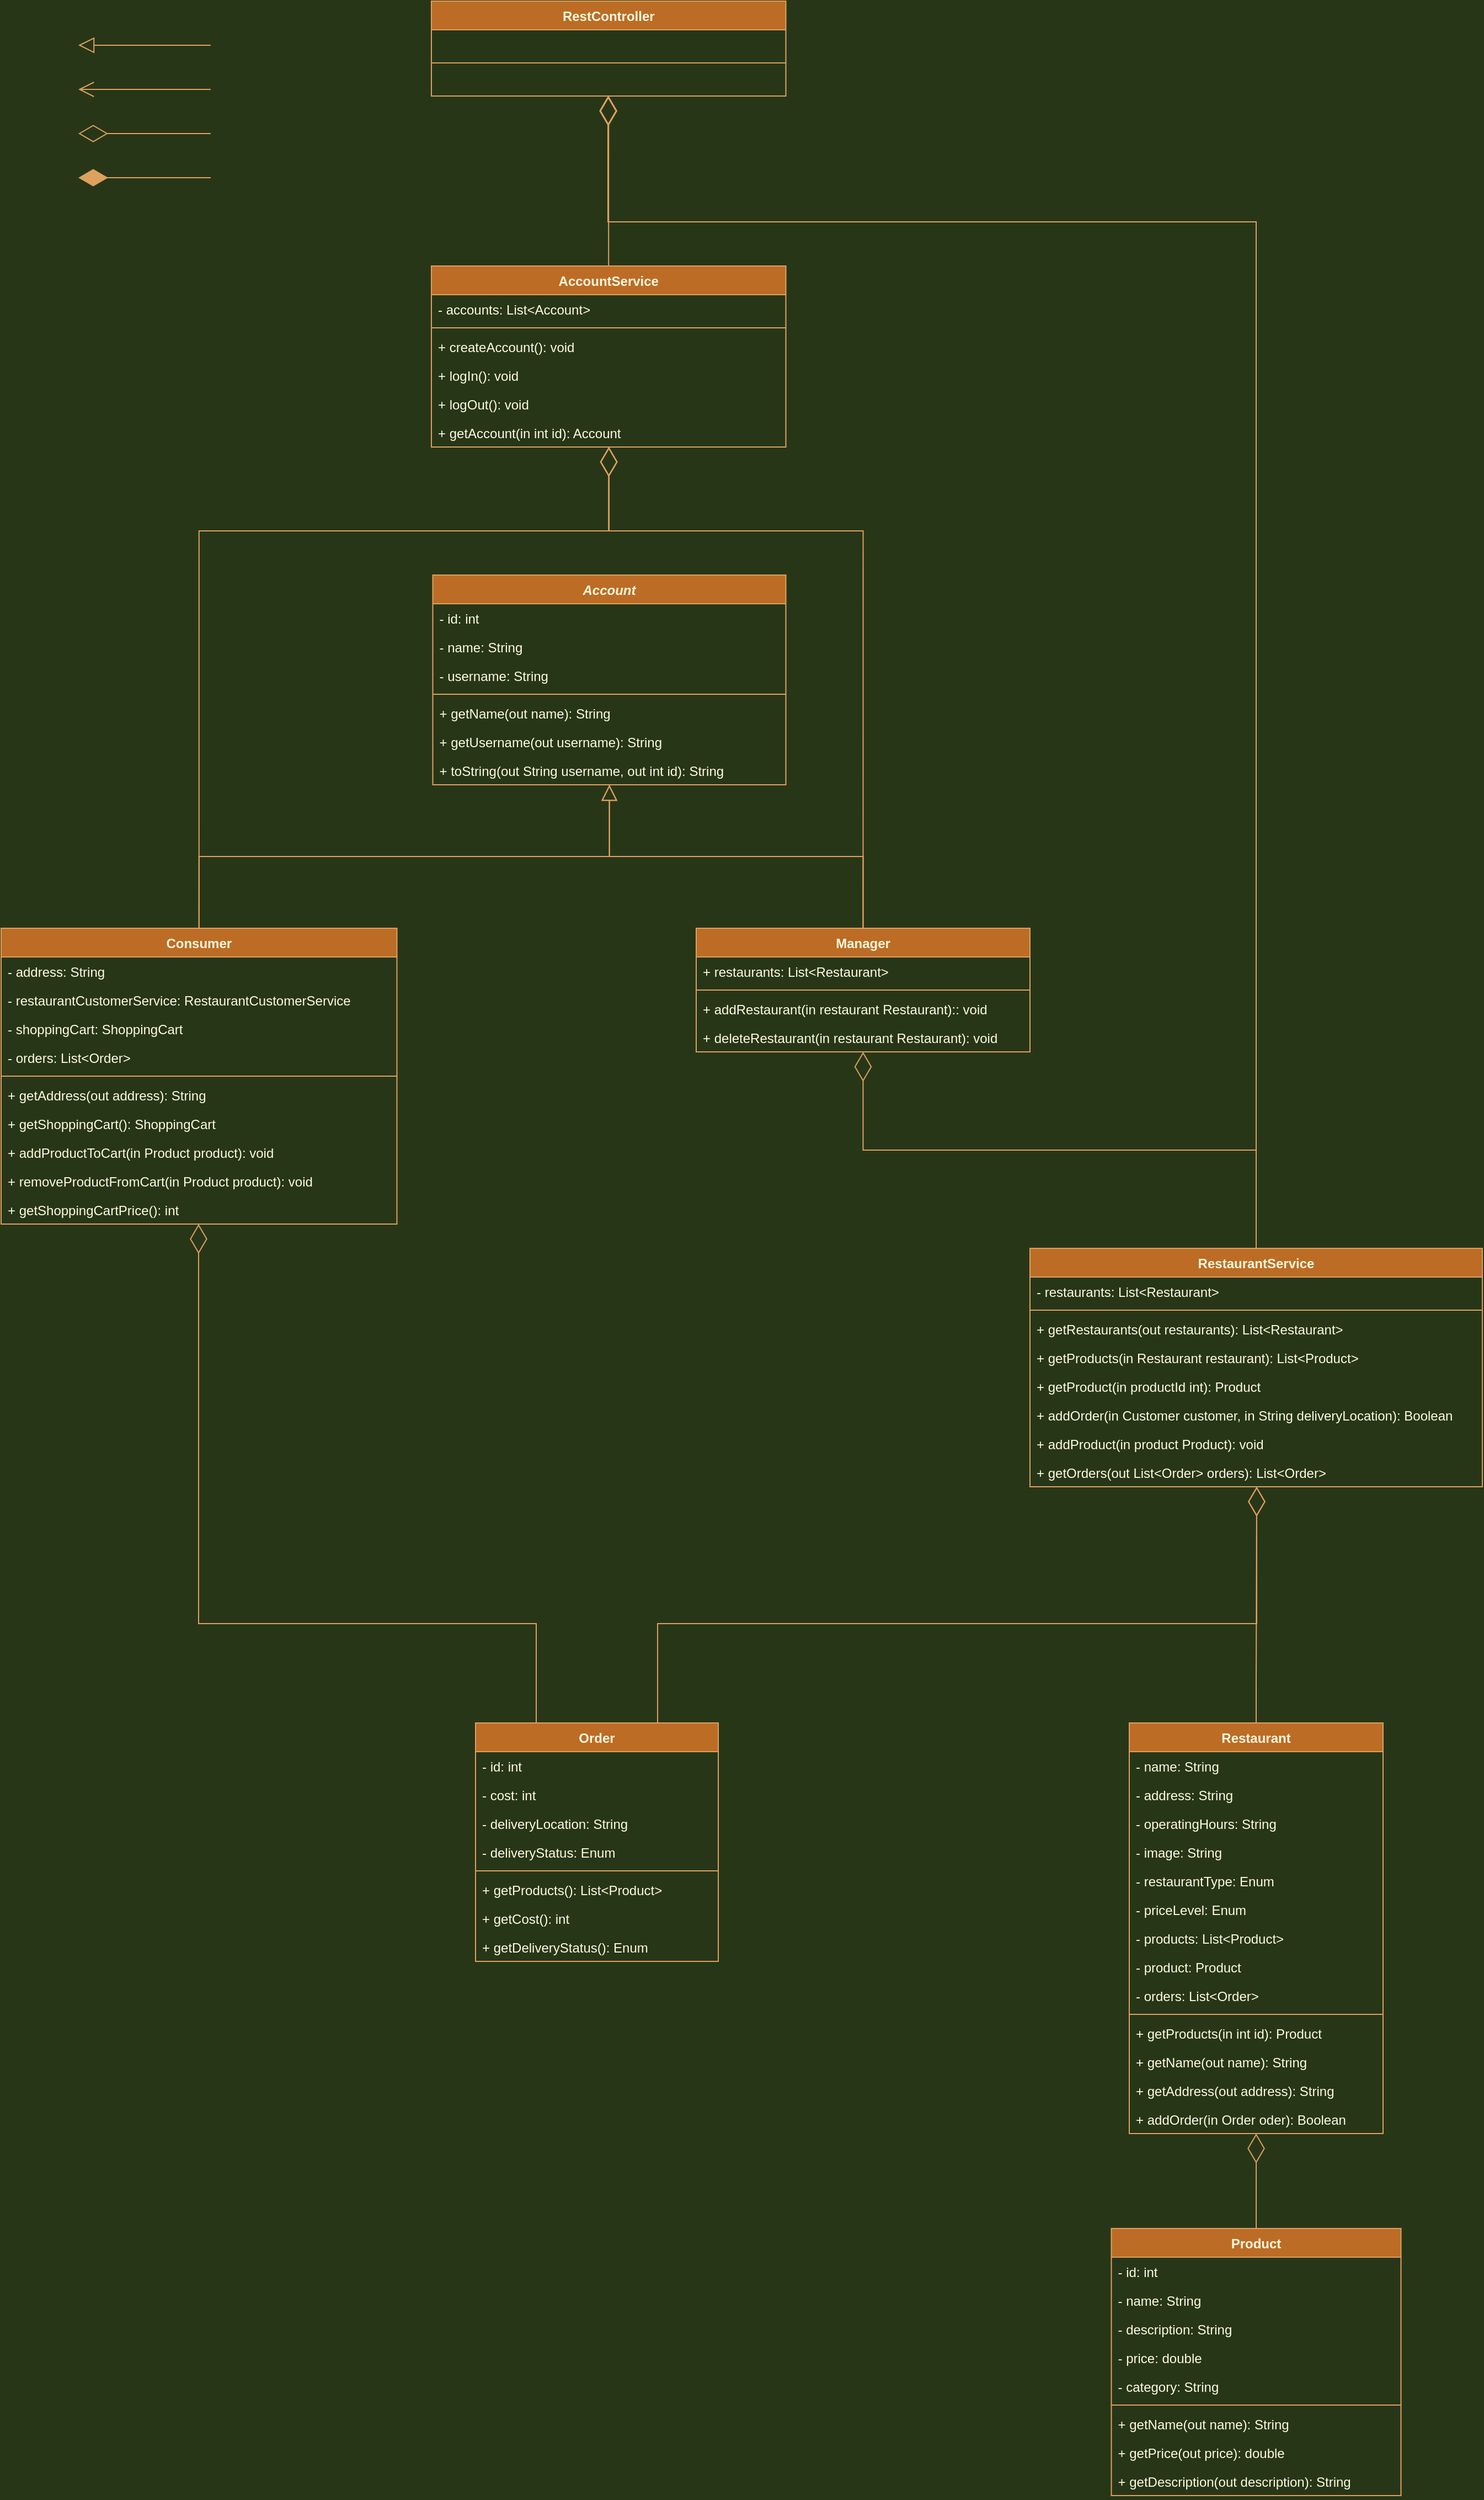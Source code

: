 <mxfile version="15.7.0" type="device"><diagram id="kH5EvR-699uaDCiAUXqp" name="Page-1"><mxGraphModel dx="2946" dy="2699" grid="1" gridSize="10" guides="1" tooltips="1" connect="1" arrows="1" fold="1" page="1" pageScale="1" pageWidth="827" pageHeight="1169" background="#283618" math="0" shadow="0"><root><mxCell id="0"/><mxCell id="1" parent="0"/><mxCell id="DsfmJBuCFoYnAW1XdrLI-59" value="" style="endArrow=block;endFill=0;endSize=12;html=1;rounded=0;edgeStyle=orthogonalEdgeStyle;labelBackgroundColor=#283618;strokeColor=#DDA15E;fontColor=#FEFAE0;" parent="1" edge="1"><mxGeometry width="160" relative="1" as="geometry"><mxPoint x="480" y="-480" as="sourcePoint"/><mxPoint x="360" y="-480" as="targetPoint"/></mxGeometry></mxCell><mxCell id="DsfmJBuCFoYnAW1XdrLI-115" value="Account" style="swimlane;fontStyle=3;align=center;verticalAlign=top;childLayout=stackLayout;horizontal=1;startSize=26;horizontalStack=0;resizeParent=1;resizeParentMax=0;resizeLast=0;collapsible=1;marginBottom=0;rounded=0;shadow=0;glass=0;labelBorderColor=none;strokeColor=#DDA15E;fillColor=#BC6C25;fontColor=#FEFAE0;" parent="1" vertex="1"><mxGeometry x="681.25" width="320" height="190" as="geometry"/></mxCell><mxCell id="XpfZN9gbDLYwV929RArz-43" value="- id: int" style="text;strokeColor=none;fillColor=none;align=left;verticalAlign=top;spacingLeft=4;spacingRight=4;overflow=hidden;rotatable=0;points=[[0,0.5],[1,0.5]];portConstraint=eastwest;rounded=0;shadow=0;glass=0;labelBorderColor=none;fontColor=#FEFAE0;" vertex="1" parent="DsfmJBuCFoYnAW1XdrLI-115"><mxGeometry y="26" width="320" height="26" as="geometry"/></mxCell><mxCell id="DsfmJBuCFoYnAW1XdrLI-116" value="- name: String" style="text;strokeColor=none;fillColor=none;align=left;verticalAlign=top;spacingLeft=4;spacingRight=4;overflow=hidden;rotatable=0;points=[[0,0.5],[1,0.5]];portConstraint=eastwest;rounded=0;shadow=0;glass=0;labelBorderColor=none;fontColor=#FEFAE0;" parent="DsfmJBuCFoYnAW1XdrLI-115" vertex="1"><mxGeometry y="52" width="320" height="26" as="geometry"/></mxCell><mxCell id="JdM7LiX7WN8Dvq4fd227-31" value="- username: String" style="text;strokeColor=none;fillColor=none;align=left;verticalAlign=top;spacingLeft=4;spacingRight=4;overflow=hidden;rotatable=0;points=[[0,0.5],[1,0.5]];portConstraint=eastwest;rounded=0;shadow=0;glass=0;labelBorderColor=none;fontColor=#FEFAE0;" parent="DsfmJBuCFoYnAW1XdrLI-115" vertex="1"><mxGeometry y="78" width="320" height="26" as="geometry"/></mxCell><mxCell id="DsfmJBuCFoYnAW1XdrLI-117" value="" style="line;strokeWidth=1;fillColor=none;align=left;verticalAlign=middle;spacingTop=-1;spacingLeft=3;spacingRight=3;rotatable=0;labelPosition=right;points=[];portConstraint=eastwest;rounded=0;shadow=0;glass=0;labelBorderColor=none;labelBackgroundColor=#283618;strokeColor=#DDA15E;fontColor=#FEFAE0;" parent="DsfmJBuCFoYnAW1XdrLI-115" vertex="1"><mxGeometry y="104" width="320" height="8" as="geometry"/></mxCell><mxCell id="DsfmJBuCFoYnAW1XdrLI-118" value="+ getName(out name): String" style="text;strokeColor=none;fillColor=none;align=left;verticalAlign=top;spacingLeft=4;spacingRight=4;overflow=hidden;rotatable=0;points=[[0,0.5],[1,0.5]];portConstraint=eastwest;rounded=0;shadow=0;glass=0;labelBorderColor=none;fontColor=#FEFAE0;" parent="DsfmJBuCFoYnAW1XdrLI-115" vertex="1"><mxGeometry y="112" width="320" height="26" as="geometry"/></mxCell><mxCell id="JdM7LiX7WN8Dvq4fd227-32" value="+ getUsername(out username): String" style="text;strokeColor=none;fillColor=none;align=left;verticalAlign=top;spacingLeft=4;spacingRight=4;overflow=hidden;rotatable=0;points=[[0,0.5],[1,0.5]];portConstraint=eastwest;rounded=0;shadow=0;glass=0;labelBorderColor=none;fontColor=#FEFAE0;" parent="DsfmJBuCFoYnAW1XdrLI-115" vertex="1"><mxGeometry y="138" width="320" height="26" as="geometry"/></mxCell><mxCell id="XpfZN9gbDLYwV929RArz-42" value="+ toString(out String username, out int id): String" style="text;strokeColor=none;fillColor=none;align=left;verticalAlign=top;spacingLeft=4;spacingRight=4;overflow=hidden;rotatable=0;points=[[0,0.5],[1,0.5]];portConstraint=eastwest;rounded=0;shadow=0;glass=0;labelBorderColor=none;fontColor=#FEFAE0;" vertex="1" parent="DsfmJBuCFoYnAW1XdrLI-115"><mxGeometry y="164" width="320" height="26" as="geometry"/></mxCell><mxCell id="DsfmJBuCFoYnAW1XdrLI-119" value="Consumer" style="swimlane;fontStyle=1;align=center;verticalAlign=top;childLayout=stackLayout;horizontal=1;startSize=26;horizontalStack=0;resizeParent=1;resizeParentMax=0;resizeLast=0;collapsible=1;marginBottom=0;rounded=0;shadow=0;glass=0;labelBorderColor=none;strokeColor=#DDA15E;fillColor=#BC6C25;fontColor=#FEFAE0;" parent="1" vertex="1"><mxGeometry x="290" y="320" width="358.75" height="268" as="geometry"/></mxCell><mxCell id="DsfmJBuCFoYnAW1XdrLI-184" value="- address: String" style="text;strokeColor=none;fillColor=none;align=left;verticalAlign=top;spacingLeft=4;spacingRight=4;overflow=hidden;rotatable=0;points=[[0,0.5],[1,0.5]];portConstraint=eastwest;rounded=0;shadow=0;glass=0;labelBorderColor=none;fontColor=#FEFAE0;" parent="DsfmJBuCFoYnAW1XdrLI-119" vertex="1"><mxGeometry y="26" width="358.75" height="26" as="geometry"/></mxCell><mxCell id="JdM7LiX7WN8Dvq4fd227-57" value="- restaurantCustomerService: RestaurantCustomerService" style="text;strokeColor=none;fillColor=none;align=left;verticalAlign=top;spacingLeft=4;spacingRight=4;overflow=hidden;rotatable=0;points=[[0,0.5],[1,0.5]];portConstraint=eastwest;rounded=0;shadow=0;glass=0;labelBorderColor=none;fontColor=#FEFAE0;" parent="DsfmJBuCFoYnAW1XdrLI-119" vertex="1"><mxGeometry y="52" width="358.75" height="26" as="geometry"/></mxCell><mxCell id="JdM7LiX7WN8Dvq4fd227-93" value="- shoppingCart: ShoppingCart" style="text;strokeColor=none;fillColor=none;align=left;verticalAlign=top;spacingLeft=4;spacingRight=4;overflow=hidden;rotatable=0;points=[[0,0.5],[1,0.5]];portConstraint=eastwest;rounded=0;shadow=0;glass=0;labelBorderColor=none;fontColor=#FEFAE0;" parent="DsfmJBuCFoYnAW1XdrLI-119" vertex="1"><mxGeometry y="78" width="358.75" height="26" as="geometry"/></mxCell><mxCell id="JdM7LiX7WN8Dvq4fd227-96" value="- orders: List&lt;Order&gt;" style="text;strokeColor=none;fillColor=none;align=left;verticalAlign=top;spacingLeft=4;spacingRight=4;overflow=hidden;rotatable=0;points=[[0,0.5],[1,0.5]];portConstraint=eastwest;rounded=0;shadow=0;glass=0;labelBorderColor=none;fontColor=#FEFAE0;" parent="DsfmJBuCFoYnAW1XdrLI-119" vertex="1"><mxGeometry y="104" width="358.75" height="26" as="geometry"/></mxCell><mxCell id="DsfmJBuCFoYnAW1XdrLI-121" value="" style="line;strokeWidth=1;fillColor=none;align=left;verticalAlign=middle;spacingTop=-1;spacingLeft=3;spacingRight=3;rotatable=0;labelPosition=right;points=[];portConstraint=eastwest;rounded=0;shadow=0;glass=0;labelBorderColor=none;labelBackgroundColor=#283618;strokeColor=#DDA15E;fontColor=#FEFAE0;" parent="DsfmJBuCFoYnAW1XdrLI-119" vertex="1"><mxGeometry y="130" width="358.75" height="8" as="geometry"/></mxCell><mxCell id="JdM7LiX7WN8Dvq4fd227-16" value="+ getAddress(out address): String" style="text;strokeColor=none;fillColor=none;align=left;verticalAlign=top;spacingLeft=4;spacingRight=4;overflow=hidden;rotatable=0;points=[[0,0.5],[1,0.5]];portConstraint=eastwest;rounded=0;shadow=0;glass=0;labelBorderColor=none;fontColor=#FEFAE0;" parent="DsfmJBuCFoYnAW1XdrLI-119" vertex="1"><mxGeometry y="138" width="358.75" height="26" as="geometry"/></mxCell><mxCell id="JdM7LiX7WN8Dvq4fd227-100" value="+ getShoppingCart(): ShoppingCart" style="text;strokeColor=none;fillColor=none;align=left;verticalAlign=top;spacingLeft=4;spacingRight=4;overflow=hidden;rotatable=0;points=[[0,0.5],[1,0.5]];portConstraint=eastwest;rounded=0;shadow=0;glass=0;labelBorderColor=none;fontColor=#FEFAE0;" parent="DsfmJBuCFoYnAW1XdrLI-119" vertex="1"><mxGeometry y="164" width="358.75" height="26" as="geometry"/></mxCell><mxCell id="DsfmJBuCFoYnAW1XdrLI-122" value="+ addProductToCart(in Product product): void" style="text;strokeColor=none;fillColor=none;align=left;verticalAlign=top;spacingLeft=4;spacingRight=4;overflow=hidden;rotatable=0;points=[[0,0.5],[1,0.5]];portConstraint=eastwest;rounded=0;shadow=0;glass=0;labelBorderColor=none;fontColor=#FEFAE0;" parent="DsfmJBuCFoYnAW1XdrLI-119" vertex="1"><mxGeometry y="190" width="358.75" height="26" as="geometry"/></mxCell><mxCell id="JdM7LiX7WN8Dvq4fd227-99" value="+ removeProductFromCart(in Product product): void" style="text;strokeColor=none;fillColor=none;align=left;verticalAlign=top;spacingLeft=4;spacingRight=4;overflow=hidden;rotatable=0;points=[[0,0.5],[1,0.5]];portConstraint=eastwest;rounded=0;shadow=0;glass=0;labelBorderColor=none;fontColor=#FEFAE0;" parent="DsfmJBuCFoYnAW1XdrLI-119" vertex="1"><mxGeometry y="216" width="358.75" height="26" as="geometry"/></mxCell><mxCell id="JdM7LiX7WN8Dvq4fd227-98" value="+ getShoppingCartPrice(): int" style="text;strokeColor=none;fillColor=none;align=left;verticalAlign=top;spacingLeft=4;spacingRight=4;overflow=hidden;rotatable=0;points=[[0,0.5],[1,0.5]];portConstraint=eastwest;rounded=0;shadow=0;glass=0;labelBorderColor=none;fontColor=#FEFAE0;" parent="DsfmJBuCFoYnAW1XdrLI-119" vertex="1"><mxGeometry y="242" width="358.75" height="26" as="geometry"/></mxCell><mxCell id="DsfmJBuCFoYnAW1XdrLI-123" value="Manager" style="swimlane;fontStyle=1;align=center;verticalAlign=top;childLayout=stackLayout;horizontal=1;startSize=26;horizontalStack=0;resizeParent=1;resizeParentMax=0;resizeLast=0;collapsible=1;marginBottom=0;rounded=0;shadow=0;glass=0;labelBorderColor=none;strokeColor=#DDA15E;fillColor=#BC6C25;fontColor=#FEFAE0;" parent="1" vertex="1"><mxGeometry x="920" y="320" width="302.5" height="112" as="geometry"/></mxCell><mxCell id="DsfmJBuCFoYnAW1XdrLI-124" value="+ restaurants: List&lt;Restaurant&gt;" style="text;strokeColor=none;fillColor=none;align=left;verticalAlign=top;spacingLeft=4;spacingRight=4;overflow=hidden;rotatable=0;points=[[0,0.5],[1,0.5]];portConstraint=eastwest;rounded=0;shadow=0;glass=0;labelBorderColor=none;fontColor=#FEFAE0;" parent="DsfmJBuCFoYnAW1XdrLI-123" vertex="1"><mxGeometry y="26" width="302.5" height="26" as="geometry"/></mxCell><mxCell id="DsfmJBuCFoYnAW1XdrLI-125" value="" style="line;strokeWidth=1;fillColor=none;align=left;verticalAlign=middle;spacingTop=-1;spacingLeft=3;spacingRight=3;rotatable=0;labelPosition=right;points=[];portConstraint=eastwest;rounded=0;shadow=0;glass=0;labelBorderColor=none;labelBackgroundColor=#283618;strokeColor=#DDA15E;fontColor=#FEFAE0;" parent="DsfmJBuCFoYnAW1XdrLI-123" vertex="1"><mxGeometry y="52" width="302.5" height="8" as="geometry"/></mxCell><mxCell id="DsfmJBuCFoYnAW1XdrLI-126" value="+ addRestaurant(in restaurant Restaurant):: void" style="text;strokeColor=none;fillColor=none;align=left;verticalAlign=top;spacingLeft=4;spacingRight=4;overflow=hidden;rotatable=0;points=[[0,0.5],[1,0.5]];portConstraint=eastwest;rounded=0;shadow=0;glass=0;labelBorderColor=none;fontColor=#FEFAE0;" parent="DsfmJBuCFoYnAW1XdrLI-123" vertex="1"><mxGeometry y="60" width="302.5" height="26" as="geometry"/></mxCell><mxCell id="JdM7LiX7WN8Dvq4fd227-86" value="+ deleteRestaurant(in restaurant Restaurant): void" style="text;strokeColor=none;fillColor=none;align=left;verticalAlign=top;spacingLeft=4;spacingRight=4;overflow=hidden;rotatable=0;points=[[0,0.5],[1,0.5]];portConstraint=eastwest;rounded=0;shadow=0;glass=0;labelBorderColor=none;fontColor=#FEFAE0;" parent="DsfmJBuCFoYnAW1XdrLI-123" vertex="1"><mxGeometry y="86" width="302.5" height="26" as="geometry"/></mxCell><mxCell id="DsfmJBuCFoYnAW1XdrLI-131" value="Product" style="swimlane;fontStyle=1;align=center;verticalAlign=top;childLayout=stackLayout;horizontal=1;startSize=26;horizontalStack=0;resizeParent=1;resizeParentMax=0;resizeLast=0;collapsible=1;marginBottom=0;rounded=0;shadow=0;glass=0;labelBorderColor=none;strokeColor=#DDA15E;fillColor=#BC6C25;fontColor=#FEFAE0;" parent="1" vertex="1"><mxGeometry x="1296.25" y="1498" width="262.5" height="242" as="geometry"/></mxCell><mxCell id="XpfZN9gbDLYwV929RArz-31" value="- id: int" style="text;strokeColor=none;fillColor=none;align=left;verticalAlign=top;spacingLeft=4;spacingRight=4;overflow=hidden;rotatable=0;points=[[0,0.5],[1,0.5]];portConstraint=eastwest;rounded=0;shadow=0;glass=0;labelBorderColor=none;fontColor=#FEFAE0;" vertex="1" parent="DsfmJBuCFoYnAW1XdrLI-131"><mxGeometry y="26" width="262.5" height="26" as="geometry"/></mxCell><mxCell id="JdM7LiX7WN8Dvq4fd227-2" value="- name: String" style="text;strokeColor=none;fillColor=none;align=left;verticalAlign=top;spacingLeft=4;spacingRight=4;overflow=hidden;rotatable=0;points=[[0,0.5],[1,0.5]];portConstraint=eastwest;rounded=0;shadow=0;glass=0;labelBorderColor=none;fontColor=#FEFAE0;" parent="DsfmJBuCFoYnAW1XdrLI-131" vertex="1"><mxGeometry y="52" width="262.5" height="26" as="geometry"/></mxCell><mxCell id="DsfmJBuCFoYnAW1XdrLI-132" value="- description: String" style="text;strokeColor=none;fillColor=none;align=left;verticalAlign=top;spacingLeft=4;spacingRight=4;overflow=hidden;rotatable=0;points=[[0,0.5],[1,0.5]];portConstraint=eastwest;rounded=0;shadow=0;glass=0;labelBorderColor=none;fontColor=#FEFAE0;" parent="DsfmJBuCFoYnAW1XdrLI-131" vertex="1"><mxGeometry y="78" width="262.5" height="26" as="geometry"/></mxCell><mxCell id="JdM7LiX7WN8Dvq4fd227-3" value="- price: double" style="text;strokeColor=none;fillColor=none;align=left;verticalAlign=top;spacingLeft=4;spacingRight=4;overflow=hidden;rotatable=0;points=[[0,0.5],[1,0.5]];portConstraint=eastwest;rounded=0;shadow=0;glass=0;labelBorderColor=none;fontColor=#FEFAE0;" parent="DsfmJBuCFoYnAW1XdrLI-131" vertex="1"><mxGeometry y="104" width="262.5" height="26" as="geometry"/></mxCell><mxCell id="JdM7LiX7WN8Dvq4fd227-91" value="- category: String" style="text;strokeColor=none;fillColor=none;align=left;verticalAlign=top;spacingLeft=4;spacingRight=4;overflow=hidden;rotatable=0;points=[[0,0.5],[1,0.5]];portConstraint=eastwest;rounded=0;shadow=0;glass=0;labelBorderColor=none;fontColor=#FEFAE0;" parent="DsfmJBuCFoYnAW1XdrLI-131" vertex="1"><mxGeometry y="130" width="262.5" height="26" as="geometry"/></mxCell><mxCell id="DsfmJBuCFoYnAW1XdrLI-133" value="" style="line;strokeWidth=1;fillColor=none;align=left;verticalAlign=middle;spacingTop=-1;spacingLeft=3;spacingRight=3;rotatable=0;labelPosition=right;points=[];portConstraint=eastwest;rounded=0;shadow=0;glass=0;labelBorderColor=none;labelBackgroundColor=#283618;strokeColor=#DDA15E;fontColor=#FEFAE0;" parent="DsfmJBuCFoYnAW1XdrLI-131" vertex="1"><mxGeometry y="156" width="262.5" height="8" as="geometry"/></mxCell><mxCell id="DsfmJBuCFoYnAW1XdrLI-134" value="+ getName(out name): String" style="text;strokeColor=none;fillColor=none;align=left;verticalAlign=top;spacingLeft=4;spacingRight=4;overflow=hidden;rotatable=0;points=[[0,0.5],[1,0.5]];portConstraint=eastwest;rounded=0;shadow=0;glass=0;labelBorderColor=none;fontColor=#FEFAE0;" parent="DsfmJBuCFoYnAW1XdrLI-131" vertex="1"><mxGeometry y="164" width="262.5" height="26" as="geometry"/></mxCell><mxCell id="JdM7LiX7WN8Dvq4fd227-4" value="+ getPrice(out price): double" style="text;strokeColor=none;fillColor=none;align=left;verticalAlign=top;spacingLeft=4;spacingRight=4;overflow=hidden;rotatable=0;points=[[0,0.5],[1,0.5]];portConstraint=eastwest;rounded=0;shadow=0;glass=0;labelBorderColor=none;fontColor=#FEFAE0;" parent="DsfmJBuCFoYnAW1XdrLI-131" vertex="1"><mxGeometry y="190" width="262.5" height="26" as="geometry"/></mxCell><mxCell id="JdM7LiX7WN8Dvq4fd227-5" value="+ getDescription(out description): String" style="text;strokeColor=none;fillColor=none;align=left;verticalAlign=top;spacingLeft=4;spacingRight=4;overflow=hidden;rotatable=0;points=[[0,0.5],[1,0.5]];portConstraint=eastwest;rounded=0;shadow=0;glass=0;labelBorderColor=none;fontColor=#FEFAE0;" parent="DsfmJBuCFoYnAW1XdrLI-131" vertex="1"><mxGeometry y="216" width="262.5" height="26" as="geometry"/></mxCell><mxCell id="DsfmJBuCFoYnAW1XdrLI-149" value="Restaurant" style="swimlane;fontStyle=1;align=center;verticalAlign=top;childLayout=stackLayout;horizontal=1;startSize=26;horizontalStack=0;resizeParent=1;resizeParentMax=0;resizeLast=0;collapsible=1;marginBottom=0;rounded=0;shadow=0;glass=0;labelBorderColor=none;strokeColor=#DDA15E;fillColor=#BC6C25;fontColor=#FEFAE0;" parent="1" vertex="1"><mxGeometry x="1312.5" y="1040" width="230" height="372" as="geometry"/></mxCell><mxCell id="JdM7LiX7WN8Dvq4fd227-11" value="- name: String" style="text;strokeColor=none;fillColor=none;align=left;verticalAlign=top;spacingLeft=4;spacingRight=4;overflow=hidden;rotatable=0;points=[[0,0.5],[1,0.5]];portConstraint=eastwest;rounded=0;shadow=0;glass=0;labelBorderColor=none;fontColor=#FEFAE0;" parent="DsfmJBuCFoYnAW1XdrLI-149" vertex="1"><mxGeometry y="26" width="230" height="26" as="geometry"/></mxCell><mxCell id="JdM7LiX7WN8Dvq4fd227-7" value="- address: String" style="text;strokeColor=none;fillColor=none;align=left;verticalAlign=top;spacingLeft=4;spacingRight=4;overflow=hidden;rotatable=0;points=[[0,0.5],[1,0.5]];portConstraint=eastwest;rounded=0;shadow=0;glass=0;labelBorderColor=none;fontColor=#FEFAE0;" parent="DsfmJBuCFoYnAW1XdrLI-149" vertex="1"><mxGeometry y="52" width="230" height="26" as="geometry"/></mxCell><mxCell id="JdM7LiX7WN8Dvq4fd227-87" value="- operatingHours: String" style="text;strokeColor=none;fillColor=none;align=left;verticalAlign=top;spacingLeft=4;spacingRight=4;overflow=hidden;rotatable=0;points=[[0,0.5],[1,0.5]];portConstraint=eastwest;rounded=0;shadow=0;glass=0;labelBorderColor=none;fontColor=#FEFAE0;" parent="DsfmJBuCFoYnAW1XdrLI-149" vertex="1"><mxGeometry y="78" width="230" height="26" as="geometry"/></mxCell><mxCell id="JdM7LiX7WN8Dvq4fd227-88" value="- image: String" style="text;strokeColor=none;fillColor=none;align=left;verticalAlign=top;spacingLeft=4;spacingRight=4;overflow=hidden;rotatable=0;points=[[0,0.5],[1,0.5]];portConstraint=eastwest;rounded=0;shadow=0;glass=0;labelBorderColor=none;fontColor=#FEFAE0;" parent="DsfmJBuCFoYnAW1XdrLI-149" vertex="1"><mxGeometry y="104" width="230" height="26" as="geometry"/></mxCell><mxCell id="JdM7LiX7WN8Dvq4fd227-89" value="- restaurantType: Enum" style="text;strokeColor=none;fillColor=none;align=left;verticalAlign=top;spacingLeft=4;spacingRight=4;overflow=hidden;rotatable=0;points=[[0,0.5],[1,0.5]];portConstraint=eastwest;rounded=0;shadow=0;glass=0;labelBorderColor=none;fontColor=#FEFAE0;" parent="DsfmJBuCFoYnAW1XdrLI-149" vertex="1"><mxGeometry y="130" width="230" height="26" as="geometry"/></mxCell><mxCell id="JdM7LiX7WN8Dvq4fd227-90" value="- priceLevel: Enum" style="text;strokeColor=none;fillColor=none;align=left;verticalAlign=top;spacingLeft=4;spacingRight=4;overflow=hidden;rotatable=0;points=[[0,0.5],[1,0.5]];portConstraint=eastwest;rounded=0;shadow=0;glass=0;labelBorderColor=none;fontColor=#FEFAE0;" parent="DsfmJBuCFoYnAW1XdrLI-149" vertex="1"><mxGeometry y="156" width="230" height="26" as="geometry"/></mxCell><mxCell id="DsfmJBuCFoYnAW1XdrLI-150" value="- products: List&lt;Product&gt;" style="text;strokeColor=none;fillColor=none;align=left;verticalAlign=top;spacingLeft=4;spacingRight=4;overflow=hidden;rotatable=0;points=[[0,0.5],[1,0.5]];portConstraint=eastwest;rounded=0;shadow=0;glass=0;labelBorderColor=none;fontColor=#FEFAE0;" parent="DsfmJBuCFoYnAW1XdrLI-149" vertex="1"><mxGeometry y="182" width="230" height="26" as="geometry"/></mxCell><mxCell id="JdM7LiX7WN8Dvq4fd227-58" value="- product: Product" style="text;strokeColor=none;fillColor=none;align=left;verticalAlign=top;spacingLeft=4;spacingRight=4;overflow=hidden;rotatable=0;points=[[0,0.5],[1,0.5]];portConstraint=eastwest;rounded=0;shadow=0;glass=0;labelBorderColor=none;fontColor=#FEFAE0;" parent="DsfmJBuCFoYnAW1XdrLI-149" vertex="1"><mxGeometry y="208" width="230" height="26" as="geometry"/></mxCell><mxCell id="JdM7LiX7WN8Dvq4fd227-109" value="- orders: List&lt;Order&gt;" style="text;strokeColor=none;fillColor=none;align=left;verticalAlign=top;spacingLeft=4;spacingRight=4;overflow=hidden;rotatable=0;points=[[0,0.5],[1,0.5]];portConstraint=eastwest;rounded=0;shadow=0;glass=0;labelBorderColor=none;fontColor=#FEFAE0;" parent="DsfmJBuCFoYnAW1XdrLI-149" vertex="1"><mxGeometry y="234" width="230" height="26" as="geometry"/></mxCell><mxCell id="DsfmJBuCFoYnAW1XdrLI-151" value="" style="line;strokeWidth=1;fillColor=none;align=left;verticalAlign=middle;spacingTop=-1;spacingLeft=3;spacingRight=3;rotatable=0;labelPosition=right;points=[];portConstraint=eastwest;rounded=0;shadow=0;glass=0;labelBorderColor=none;labelBackgroundColor=#283618;strokeColor=#DDA15E;fontColor=#FEFAE0;" parent="DsfmJBuCFoYnAW1XdrLI-149" vertex="1"><mxGeometry y="260" width="230" height="8" as="geometry"/></mxCell><mxCell id="DsfmJBuCFoYnAW1XdrLI-152" value="+ getProducts(in int id): Product" style="text;strokeColor=none;fillColor=none;align=left;verticalAlign=top;spacingLeft=4;spacingRight=4;overflow=hidden;rotatable=0;points=[[0,0.5],[1,0.5]];portConstraint=eastwest;rounded=0;shadow=0;glass=0;labelBorderColor=none;fontColor=#FEFAE0;" parent="DsfmJBuCFoYnAW1XdrLI-149" vertex="1"><mxGeometry y="268" width="230" height="26" as="geometry"/></mxCell><mxCell id="JdM7LiX7WN8Dvq4fd227-9" value="+ getName(out name): String" style="text;strokeColor=none;fillColor=none;align=left;verticalAlign=top;spacingLeft=4;spacingRight=4;overflow=hidden;rotatable=0;points=[[0,0.5],[1,0.5]];portConstraint=eastwest;rounded=0;shadow=0;glass=0;labelBorderColor=none;fontColor=#FEFAE0;" parent="DsfmJBuCFoYnAW1XdrLI-149" vertex="1"><mxGeometry y="294" width="230" height="26" as="geometry"/></mxCell><mxCell id="JdM7LiX7WN8Dvq4fd227-12" value="+ getAddress(out address): String" style="text;strokeColor=none;fillColor=none;align=left;verticalAlign=top;spacingLeft=4;spacingRight=4;overflow=hidden;rotatable=0;points=[[0,0.5],[1,0.5]];portConstraint=eastwest;rounded=0;shadow=0;glass=0;labelBorderColor=none;fontColor=#FEFAE0;" parent="DsfmJBuCFoYnAW1XdrLI-149" vertex="1"><mxGeometry y="320" width="230" height="26" as="geometry"/></mxCell><mxCell id="JdM7LiX7WN8Dvq4fd227-110" value="+ addOrder(in Order oder): Boolean" style="text;strokeColor=none;fillColor=none;align=left;verticalAlign=top;spacingLeft=4;spacingRight=4;overflow=hidden;rotatable=0;points=[[0,0.5],[1,0.5]];portConstraint=eastwest;rounded=0;shadow=0;glass=0;labelBorderColor=none;fontColor=#FEFAE0;" parent="DsfmJBuCFoYnAW1XdrLI-149" vertex="1"><mxGeometry y="346" width="230" height="26" as="geometry"/></mxCell><mxCell id="DsfmJBuCFoYnAW1XdrLI-180" value="" style="endArrow=open;endFill=1;endSize=12;html=1;rounded=0;edgeStyle=orthogonalEdgeStyle;labelBackgroundColor=#283618;strokeColor=#DDA15E;fontColor=#FEFAE0;" parent="1" edge="1"><mxGeometry width="160" relative="1" as="geometry"><mxPoint x="480" y="-440" as="sourcePoint"/><mxPoint x="360" y="-440" as="targetPoint"/></mxGeometry></mxCell><mxCell id="DsfmJBuCFoYnAW1XdrLI-190" value="Order&#10;" style="swimlane;fontStyle=1;align=center;verticalAlign=top;childLayout=stackLayout;horizontal=1;startSize=26;horizontalStack=0;resizeParent=1;resizeParentMax=0;resizeLast=0;collapsible=1;marginBottom=0;rounded=0;shadow=0;glass=0;labelBorderColor=none;strokeColor=#DDA15E;fillColor=#BC6C25;fontColor=#FEFAE0;" parent="1" vertex="1"><mxGeometry x="720" y="1040" width="220" height="216" as="geometry"/></mxCell><mxCell id="XpfZN9gbDLYwV929RArz-32" value="- id: int" style="text;strokeColor=none;fillColor=none;align=left;verticalAlign=top;spacingLeft=4;spacingRight=4;overflow=hidden;rotatable=0;points=[[0,0.5],[1,0.5]];portConstraint=eastwest;rounded=0;shadow=0;glass=0;labelBorderColor=none;fontColor=#FEFAE0;" vertex="1" parent="DsfmJBuCFoYnAW1XdrLI-190"><mxGeometry y="26" width="220" height="26" as="geometry"/></mxCell><mxCell id="DsfmJBuCFoYnAW1XdrLI-192" value="- cost: int" style="text;strokeColor=none;fillColor=none;align=left;verticalAlign=top;spacingLeft=4;spacingRight=4;overflow=hidden;rotatable=0;points=[[0,0.5],[1,0.5]];portConstraint=eastwest;rounded=0;shadow=0;glass=0;labelBorderColor=none;fontColor=#FEFAE0;" parent="DsfmJBuCFoYnAW1XdrLI-190" vertex="1"><mxGeometry y="52" width="220" height="26" as="geometry"/></mxCell><mxCell id="DsfmJBuCFoYnAW1XdrLI-200" value="- deliveryLocation: String" style="text;strokeColor=none;fillColor=none;align=left;verticalAlign=top;spacingLeft=4;spacingRight=4;overflow=hidden;rotatable=0;points=[[0,0.5],[1,0.5]];portConstraint=eastwest;rounded=0;shadow=0;glass=0;labelBorderColor=none;fontColor=#FEFAE0;" parent="DsfmJBuCFoYnAW1XdrLI-190" vertex="1"><mxGeometry y="78" width="220" height="26" as="geometry"/></mxCell><mxCell id="DsfmJBuCFoYnAW1XdrLI-201" value="- deliveryStatus: Enum" style="text;strokeColor=none;fillColor=none;align=left;verticalAlign=top;spacingLeft=4;spacingRight=4;overflow=hidden;rotatable=0;points=[[0,0.5],[1,0.5]];portConstraint=eastwest;rounded=0;shadow=0;glass=0;labelBorderColor=none;fontColor=#FEFAE0;" parent="DsfmJBuCFoYnAW1XdrLI-190" vertex="1"><mxGeometry y="104" width="220" height="26" as="geometry"/></mxCell><mxCell id="DsfmJBuCFoYnAW1XdrLI-193" value="" style="line;strokeWidth=1;fillColor=none;align=left;verticalAlign=middle;spacingTop=-1;spacingLeft=3;spacingRight=3;rotatable=0;labelPosition=right;points=[];portConstraint=eastwest;rounded=0;shadow=0;glass=0;labelBorderColor=none;labelBackgroundColor=#283618;strokeColor=#DDA15E;fontColor=#FEFAE0;" parent="DsfmJBuCFoYnAW1XdrLI-190" vertex="1"><mxGeometry y="130" width="220" height="8" as="geometry"/></mxCell><mxCell id="DsfmJBuCFoYnAW1XdrLI-194" value="+ getProducts(): List&lt;Product&gt;" style="text;strokeColor=none;fillColor=none;align=left;verticalAlign=top;spacingLeft=4;spacingRight=4;overflow=hidden;rotatable=0;points=[[0,0.5],[1,0.5]];portConstraint=eastwest;rounded=0;shadow=0;glass=0;labelBorderColor=none;fontColor=#FEFAE0;" parent="DsfmJBuCFoYnAW1XdrLI-190" vertex="1"><mxGeometry y="138" width="220" height="26" as="geometry"/></mxCell><mxCell id="DsfmJBuCFoYnAW1XdrLI-197" value="+ getCost(): int" style="text;strokeColor=none;fillColor=none;align=left;verticalAlign=top;spacingLeft=4;spacingRight=4;overflow=hidden;rotatable=0;points=[[0,0.5],[1,0.5]];portConstraint=eastwest;rounded=0;shadow=0;glass=0;labelBorderColor=none;fontColor=#FEFAE0;" parent="DsfmJBuCFoYnAW1XdrLI-190" vertex="1"><mxGeometry y="164" width="220" height="26" as="geometry"/></mxCell><mxCell id="DsfmJBuCFoYnAW1XdrLI-202" value="+ getDeliveryStatus(): Enum" style="text;strokeColor=none;fillColor=none;align=left;verticalAlign=top;spacingLeft=4;spacingRight=4;overflow=hidden;rotatable=0;points=[[0,0.5],[1,0.5]];portConstraint=eastwest;rounded=0;shadow=0;glass=0;labelBorderColor=none;fontColor=#FEFAE0;" parent="DsfmJBuCFoYnAW1XdrLI-190" vertex="1"><mxGeometry y="190" width="220" height="26" as="geometry"/></mxCell><mxCell id="JdM7LiX7WN8Dvq4fd227-17" value="RestaurantService" style="swimlane;fontStyle=1;align=center;verticalAlign=top;childLayout=stackLayout;horizontal=1;startSize=26;horizontalStack=0;resizeParent=1;resizeParentMax=0;resizeLast=0;collapsible=1;marginBottom=0;rounded=0;shadow=0;glass=0;labelBorderColor=none;strokeColor=#DDA15E;fillColor=#BC6C25;fontColor=#FEFAE0;" parent="1" vertex="1"><mxGeometry x="1222.5" y="610" width="410" height="216" as="geometry"/></mxCell><mxCell id="JdM7LiX7WN8Dvq4fd227-18" value="- restaurants: List&lt;Restaurant&gt;" style="text;strokeColor=none;fillColor=none;align=left;verticalAlign=top;spacingLeft=4;spacingRight=4;overflow=hidden;rotatable=0;points=[[0,0.5],[1,0.5]];portConstraint=eastwest;rounded=0;shadow=0;glass=0;labelBorderColor=none;fontColor=#FEFAE0;" parent="JdM7LiX7WN8Dvq4fd227-17" vertex="1"><mxGeometry y="26" width="410" height="26" as="geometry"/></mxCell><mxCell id="JdM7LiX7WN8Dvq4fd227-21" value="" style="line;strokeWidth=1;fillColor=none;align=left;verticalAlign=middle;spacingTop=-1;spacingLeft=3;spacingRight=3;rotatable=0;labelPosition=right;points=[];portConstraint=eastwest;rounded=0;shadow=0;glass=0;labelBorderColor=none;labelBackgroundColor=#283618;strokeColor=#DDA15E;fontColor=#FEFAE0;" parent="JdM7LiX7WN8Dvq4fd227-17" vertex="1"><mxGeometry y="52" width="410" height="8" as="geometry"/></mxCell><mxCell id="JdM7LiX7WN8Dvq4fd227-23" value="+ getRestaurants(out restaurants): List&lt;Restaurant&gt;" style="text;strokeColor=none;fillColor=none;align=left;verticalAlign=top;spacingLeft=4;spacingRight=4;overflow=hidden;rotatable=0;points=[[0,0.5],[1,0.5]];portConstraint=eastwest;rounded=0;shadow=0;glass=0;labelBorderColor=none;fontColor=#FEFAE0;" parent="JdM7LiX7WN8Dvq4fd227-17" vertex="1"><mxGeometry y="60" width="410" height="26" as="geometry"/></mxCell><mxCell id="JdM7LiX7WN8Dvq4fd227-25" value="+ getProducts(in Restaurant restaurant): List&lt;Product&gt;" style="text;strokeColor=none;fillColor=none;align=left;verticalAlign=top;spacingLeft=4;spacingRight=4;overflow=hidden;rotatable=0;points=[[0,0.5],[1,0.5]];portConstraint=eastwest;rounded=0;shadow=0;glass=0;labelBorderColor=none;fontColor=#FEFAE0;" parent="JdM7LiX7WN8Dvq4fd227-17" vertex="1"><mxGeometry y="86" width="410" height="26" as="geometry"/></mxCell><mxCell id="JdM7LiX7WN8Dvq4fd227-61" value="+ getProduct(in productId int): Product" style="text;strokeColor=none;fillColor=none;align=left;verticalAlign=top;spacingLeft=4;spacingRight=4;overflow=hidden;rotatable=0;points=[[0,0.5],[1,0.5]];portConstraint=eastwest;rounded=0;shadow=0;glass=0;labelBorderColor=none;fontColor=#FEFAE0;" parent="JdM7LiX7WN8Dvq4fd227-17" vertex="1"><mxGeometry y="112" width="410" height="26" as="geometry"/></mxCell><mxCell id="JdM7LiX7WN8Dvq4fd227-107" value="+ addOrder(in Customer customer, in String deliveryLocation): Boolean" style="text;strokeColor=none;fillColor=none;align=left;verticalAlign=top;spacingLeft=4;spacingRight=4;overflow=hidden;rotatable=0;points=[[0,0.5],[1,0.5]];portConstraint=eastwest;rounded=0;shadow=0;glass=0;labelBorderColor=none;fontColor=#FEFAE0;" parent="JdM7LiX7WN8Dvq4fd227-17" vertex="1"><mxGeometry y="138" width="410" height="26" as="geometry"/></mxCell><mxCell id="XpfZN9gbDLYwV929RArz-16" value="+ addProduct(in product Product): void" style="text;strokeColor=none;fillColor=none;align=left;verticalAlign=top;spacingLeft=4;spacingRight=4;overflow=hidden;rotatable=0;points=[[0,0.5],[1,0.5]];portConstraint=eastwest;rounded=0;shadow=0;glass=0;labelBorderColor=none;fontColor=#FEFAE0;" vertex="1" parent="JdM7LiX7WN8Dvq4fd227-17"><mxGeometry y="164" width="410" height="26" as="geometry"/></mxCell><mxCell id="XpfZN9gbDLYwV929RArz-17" value="+ getOrders(out List&lt;Order&gt; orders): List&lt;Order&gt;" style="text;strokeColor=none;fillColor=none;align=left;verticalAlign=top;spacingLeft=4;spacingRight=4;overflow=hidden;rotatable=0;points=[[0,0.5],[1,0.5]];portConstraint=eastwest;rounded=0;shadow=0;glass=0;labelBorderColor=none;fontColor=#FEFAE0;" vertex="1" parent="JdM7LiX7WN8Dvq4fd227-17"><mxGeometry y="190" width="410" height="26" as="geometry"/></mxCell><mxCell id="JdM7LiX7WN8Dvq4fd227-51" value="" style="endArrow=diamondThin;endFill=0;endSize=24;html=1;rounded=0;edgeStyle=orthogonalEdgeStyle;strokeColor=#DDA15E;" parent="1" edge="1"><mxGeometry width="160" relative="1" as="geometry"><mxPoint x="480" y="-400" as="sourcePoint"/><mxPoint x="360" y="-400" as="targetPoint"/></mxGeometry></mxCell><mxCell id="JdM7LiX7WN8Dvq4fd227-54" value="" style="endArrow=diamondThin;endFill=0;endSize=24;html=1;rounded=0;edgeStyle=orthogonalEdgeStyle;strokeColor=#DDA15E;" parent="1" source="DsfmJBuCFoYnAW1XdrLI-131" target="DsfmJBuCFoYnAW1XdrLI-149" edge="1"><mxGeometry width="160" relative="1" as="geometry"><mxPoint x="1436" y="996" as="sourcePoint"/><mxPoint x="1436" y="892" as="targetPoint"/></mxGeometry></mxCell><mxCell id="JdM7LiX7WN8Dvq4fd227-64" value="" style="endArrow=diamondThin;endFill=0;endSize=24;html=1;rounded=0;edgeStyle=orthogonalEdgeStyle;strokeColor=#DDA15E;exitX=0.5;exitY=0;exitDx=0;exitDy=0;" parent="1" source="DsfmJBuCFoYnAW1XdrLI-149" target="JdM7LiX7WN8Dvq4fd227-17" edge="1"><mxGeometry width="160" relative="1" as="geometry"><mxPoint x="1072" y="692.0" as="sourcePoint"/><mxPoint x="952" y="692.0" as="targetPoint"/><Array as="points"><mxPoint x="1428" y="1010"/><mxPoint x="1428" y="1010"/></Array></mxGeometry></mxCell><mxCell id="JdM7LiX7WN8Dvq4fd227-84" value="" style="endArrow=diamondThin;endFill=1;endSize=24;html=1;rounded=0;strokeColor=#DDA15E;edgeStyle=orthogonalEdgeStyle;" parent="1" edge="1"><mxGeometry width="160" relative="1" as="geometry"><mxPoint x="480" y="-360" as="sourcePoint"/><mxPoint x="360" y="-360" as="targetPoint"/></mxGeometry></mxCell><mxCell id="XpfZN9gbDLYwV929RArz-1" value="" style="endArrow=diamondThin;endFill=0;endSize=24;html=1;rounded=0;edgeStyle=orthogonalEdgeStyle;strokeColor=#DDA15E;" edge="1" parent="1" source="JdM7LiX7WN8Dvq4fd227-17" target="DsfmJBuCFoYnAW1XdrLI-123"><mxGeometry width="160" relative="1" as="geometry"><mxPoint x="1276.25" y="530" as="sourcePoint"/><mxPoint x="1156.25" y="530" as="targetPoint"/></mxGeometry></mxCell><mxCell id="XpfZN9gbDLYwV929RArz-3" value="" style="endArrow=block;endFill=0;endSize=12;html=1;rounded=0;edgeStyle=orthogonalEdgeStyle;labelBackgroundColor=#283618;strokeColor=#DDA15E;fontColor=#FEFAE0;exitX=0.5;exitY=0;exitDx=0;exitDy=0;" edge="1" parent="1" source="DsfmJBuCFoYnAW1XdrLI-123" target="DsfmJBuCFoYnAW1XdrLI-115"><mxGeometry width="160" relative="1" as="geometry"><mxPoint x="780.0" y="230" as="sourcePoint"/><mxPoint x="530" y="200" as="targetPoint"/></mxGeometry></mxCell><mxCell id="XpfZN9gbDLYwV929RArz-5" value="" style="endArrow=block;endFill=0;endSize=12;html=1;rounded=0;edgeStyle=orthogonalEdgeStyle;labelBackgroundColor=#283618;strokeColor=#DDA15E;fontColor=#FEFAE0;exitX=0.5;exitY=0;exitDx=0;exitDy=0;" edge="1" parent="1" source="DsfmJBuCFoYnAW1XdrLI-119" target="DsfmJBuCFoYnAW1XdrLI-115"><mxGeometry width="160" relative="1" as="geometry"><mxPoint x="280" y="230" as="sourcePoint"/><mxPoint x="340" y="230" as="targetPoint"/></mxGeometry></mxCell><mxCell id="XpfZN9gbDLYwV929RArz-6" value="" style="endArrow=diamondThin;endFill=0;endSize=24;html=1;rounded=0;edgeStyle=orthogonalEdgeStyle;strokeColor=#DDA15E;exitX=0.75;exitY=0;exitDx=0;exitDy=0;" edge="1" parent="1" source="DsfmJBuCFoYnAW1XdrLI-190" target="JdM7LiX7WN8Dvq4fd227-17"><mxGeometry width="160" relative="1" as="geometry"><mxPoint x="1100" y="950" as="sourcePoint"/><mxPoint x="1508.25" y="990" as="targetPoint"/><Array as="points"><mxPoint x="885" y="950"/><mxPoint x="1428" y="950"/></Array></mxGeometry></mxCell><mxCell id="XpfZN9gbDLYwV929RArz-8" value="RestController" style="swimlane;fontStyle=1;align=center;verticalAlign=top;childLayout=stackLayout;horizontal=1;startSize=26;horizontalStack=0;resizeParent=1;resizeParentMax=0;resizeLast=0;collapsible=1;marginBottom=0;rounded=0;shadow=0;glass=0;labelBorderColor=none;strokeColor=#DDA15E;fillColor=#BC6C25;fontColor=#FEFAE0;" vertex="1" parent="1"><mxGeometry x="680" y="-520" width="321.25" height="86" as="geometry"/></mxCell><mxCell id="XpfZN9gbDLYwV929RArz-9" value=" " style="text;strokeColor=none;fillColor=none;align=left;verticalAlign=top;spacingLeft=4;spacingRight=4;overflow=hidden;rotatable=0;points=[[0,0.5],[1,0.5]];portConstraint=eastwest;rounded=0;shadow=0;glass=0;labelBorderColor=none;fontColor=#FEFAE0;" vertex="1" parent="XpfZN9gbDLYwV929RArz-8"><mxGeometry y="26" width="321.25" height="26" as="geometry"/></mxCell><mxCell id="XpfZN9gbDLYwV929RArz-10" value="" style="line;strokeWidth=1;fillColor=none;align=left;verticalAlign=middle;spacingTop=-1;spacingLeft=3;spacingRight=3;rotatable=0;labelPosition=right;points=[];portConstraint=eastwest;rounded=0;shadow=0;glass=0;labelBorderColor=none;labelBackgroundColor=#283618;strokeColor=#DDA15E;fontColor=#FEFAE0;" vertex="1" parent="XpfZN9gbDLYwV929RArz-8"><mxGeometry y="52" width="321.25" height="8" as="geometry"/></mxCell><mxCell id="XpfZN9gbDLYwV929RArz-12" value=" " style="text;strokeColor=none;fillColor=none;align=left;verticalAlign=top;spacingLeft=4;spacingRight=4;overflow=hidden;rotatable=0;points=[[0,0.5],[1,0.5]];portConstraint=eastwest;rounded=0;shadow=0;glass=0;labelBorderColor=none;fontColor=#FEFAE0;" vertex="1" parent="XpfZN9gbDLYwV929RArz-8"><mxGeometry y="60" width="321.25" height="26" as="geometry"/></mxCell><mxCell id="XpfZN9gbDLYwV929RArz-18" value="" style="endArrow=diamondThin;endFill=0;endSize=24;html=1;rounded=0;edgeStyle=orthogonalEdgeStyle;strokeColor=#DDA15E;exitX=0.5;exitY=0;exitDx=0;exitDy=0;" edge="1" parent="1" source="JdM7LiX7WN8Dvq4fd227-17" target="XpfZN9gbDLYwV929RArz-8"><mxGeometry width="160" relative="1" as="geometry"><mxPoint x="1170" y="-30" as="sourcePoint"/><mxPoint x="880" y="-410" as="targetPoint"/><Array as="points"><mxPoint x="1428" y="-320"/><mxPoint x="840" y="-320"/></Array></mxGeometry></mxCell><mxCell id="XpfZN9gbDLYwV929RArz-33" value="" style="endArrow=diamondThin;endFill=0;endSize=24;html=1;rounded=0;edgeStyle=orthogonalEdgeStyle;strokeColor=#DDA15E;exitX=0.5;exitY=0;exitDx=0;exitDy=0;entryX=0.5;entryY=1;entryDx=0;entryDy=0;" edge="1" parent="1" source="DsfmJBuCFoYnAW1XdrLI-123" target="XpfZN9gbDLYwV929RArz-34"><mxGeometry width="160" relative="1" as="geometry"><mxPoint x="1340" y="170" as="sourcePoint"/><mxPoint x="1223.059" y="126" as="targetPoint"/><Array as="points"><mxPoint x="1071" y="-40"/><mxPoint x="841" y="-40"/></Array></mxGeometry></mxCell><mxCell id="XpfZN9gbDLYwV929RArz-34" value="AccountService" style="swimlane;fontStyle=1;align=center;verticalAlign=top;childLayout=stackLayout;horizontal=1;startSize=26;horizontalStack=0;resizeParent=1;resizeParentMax=0;resizeLast=0;collapsible=1;marginBottom=0;rounded=0;shadow=0;glass=0;labelBorderColor=none;strokeColor=#DDA15E;fillColor=#BC6C25;fontColor=#FEFAE0;" vertex="1" parent="1"><mxGeometry x="680" y="-280" width="321.25" height="164" as="geometry"/></mxCell><mxCell id="XpfZN9gbDLYwV929RArz-35" value="- accounts: List&lt;Account&gt;" style="text;strokeColor=none;fillColor=none;align=left;verticalAlign=top;spacingLeft=4;spacingRight=4;overflow=hidden;rotatable=0;points=[[0,0.5],[1,0.5]];portConstraint=eastwest;rounded=0;shadow=0;glass=0;labelBorderColor=none;fontColor=#FEFAE0;" vertex="1" parent="XpfZN9gbDLYwV929RArz-34"><mxGeometry y="26" width="321.25" height="26" as="geometry"/></mxCell><mxCell id="XpfZN9gbDLYwV929RArz-36" value="" style="line;strokeWidth=1;fillColor=none;align=left;verticalAlign=middle;spacingTop=-1;spacingLeft=3;spacingRight=3;rotatable=0;labelPosition=right;points=[];portConstraint=eastwest;rounded=0;shadow=0;glass=0;labelBorderColor=none;labelBackgroundColor=#283618;strokeColor=#DDA15E;fontColor=#FEFAE0;" vertex="1" parent="XpfZN9gbDLYwV929RArz-34"><mxGeometry y="52" width="321.25" height="8" as="geometry"/></mxCell><mxCell id="XpfZN9gbDLYwV929RArz-39" value="+ createAccount(): void" style="text;strokeColor=none;fillColor=none;align=left;verticalAlign=top;spacingLeft=4;spacingRight=4;overflow=hidden;rotatable=0;points=[[0,0.5],[1,0.5]];portConstraint=eastwest;rounded=0;shadow=0;glass=0;labelBorderColor=none;fontColor=#FEFAE0;" vertex="1" parent="XpfZN9gbDLYwV929RArz-34"><mxGeometry y="60" width="321.25" height="26" as="geometry"/></mxCell><mxCell id="XpfZN9gbDLYwV929RArz-40" value="+ logIn(): void" style="text;strokeColor=none;fillColor=none;align=left;verticalAlign=top;spacingLeft=4;spacingRight=4;overflow=hidden;rotatable=0;points=[[0,0.5],[1,0.5]];portConstraint=eastwest;rounded=0;shadow=0;glass=0;labelBorderColor=none;fontColor=#FEFAE0;" vertex="1" parent="XpfZN9gbDLYwV929RArz-34"><mxGeometry y="86" width="321.25" height="26" as="geometry"/></mxCell><mxCell id="XpfZN9gbDLYwV929RArz-41" value="+ logOut(): void" style="text;strokeColor=none;fillColor=none;align=left;verticalAlign=top;spacingLeft=4;spacingRight=4;overflow=hidden;rotatable=0;points=[[0,0.5],[1,0.5]];portConstraint=eastwest;rounded=0;shadow=0;glass=0;labelBorderColor=none;fontColor=#FEFAE0;" vertex="1" parent="XpfZN9gbDLYwV929RArz-34"><mxGeometry y="112" width="321.25" height="26" as="geometry"/></mxCell><mxCell id="XpfZN9gbDLYwV929RArz-37" value="+ getAccount(in int id): Account" style="text;strokeColor=none;fillColor=none;align=left;verticalAlign=top;spacingLeft=4;spacingRight=4;overflow=hidden;rotatable=0;points=[[0,0.5],[1,0.5]];portConstraint=eastwest;rounded=0;shadow=0;glass=0;labelBorderColor=none;fontColor=#FEFAE0;" vertex="1" parent="XpfZN9gbDLYwV929RArz-34"><mxGeometry y="138" width="321.25" height="26" as="geometry"/></mxCell><mxCell id="XpfZN9gbDLYwV929RArz-38" value="" style="endArrow=diamondThin;endFill=0;endSize=24;html=1;rounded=0;edgeStyle=orthogonalEdgeStyle;strokeColor=#DDA15E;exitX=0.5;exitY=0;exitDx=0;exitDy=0;" edge="1" parent="1" source="XpfZN9gbDLYwV929RArz-34" target="XpfZN9gbDLYwV929RArz-8"><mxGeometry width="160" relative="1" as="geometry"><mxPoint x="960" y="-250" as="sourcePoint"/><mxPoint x="830" y="-320" as="targetPoint"/></mxGeometry></mxCell><mxCell id="XpfZN9gbDLYwV929RArz-44" value="" style="endArrow=diamondThin;endFill=0;endSize=24;html=1;rounded=0;edgeStyle=orthogonalEdgeStyle;strokeColor=#DDA15E;exitX=0.5;exitY=0;exitDx=0;exitDy=0;entryX=0.5;entryY=1;entryDx=0;entryDy=0;" edge="1" parent="1" source="DsfmJBuCFoYnAW1XdrLI-119" target="XpfZN9gbDLYwV929RArz-34"><mxGeometry width="160" relative="1" as="geometry"><mxPoint x="540" y="50.0" as="sourcePoint"/><mxPoint x="420" y="50.0" as="targetPoint"/><Array as="points"><mxPoint x="469" y="-40"/><mxPoint x="841" y="-40"/><mxPoint x="841" y="-116"/></Array></mxGeometry></mxCell><mxCell id="XpfZN9gbDLYwV929RArz-45" value="" style="endArrow=diamondThin;endFill=0;endSize=24;html=1;rounded=0;edgeStyle=orthogonalEdgeStyle;strokeColor=#DDA15E;exitX=0.25;exitY=0;exitDx=0;exitDy=0;" edge="1" parent="1" source="DsfmJBuCFoYnAW1XdrLI-190" target="DsfmJBuCFoYnAW1XdrLI-119"><mxGeometry width="160" relative="1" as="geometry"><mxPoint x="770" y="950" as="sourcePoint"/><mxPoint x="540" y="740" as="targetPoint"/><Array as="points"><mxPoint x="775" y="950"/><mxPoint x="469" y="950"/></Array></mxGeometry></mxCell></root></mxGraphModel></diagram></mxfile>